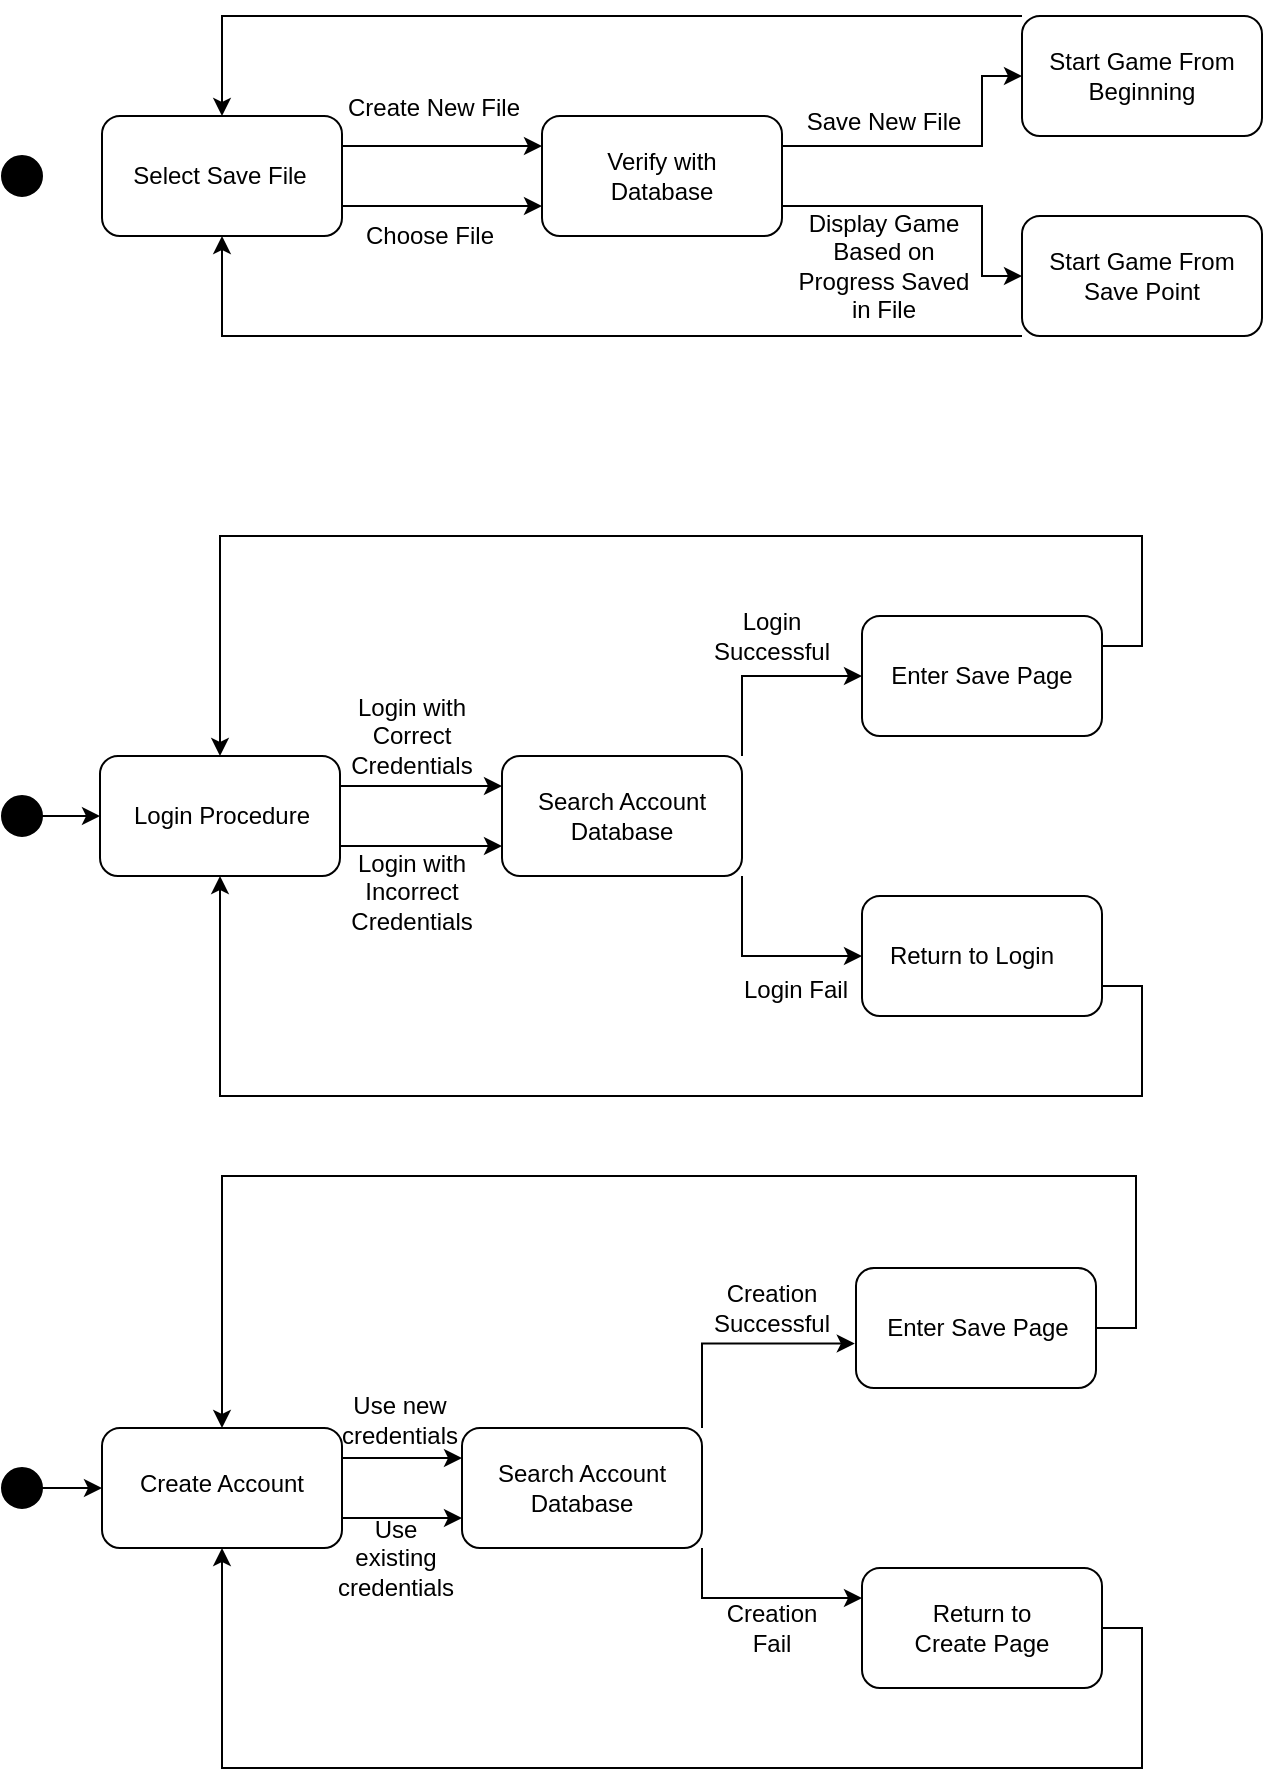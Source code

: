 <mxfile version="12.7.1" type="google"><diagram id="JVtCRONhhPAdaLJLm3vH" name="Page-1"><mxGraphModel dx="1278" dy="499" grid="1" gridSize="10" guides="1" tooltips="1" connect="1" arrows="1" fold="1" page="1" pageScale="1" pageWidth="850" pageHeight="1100" math="0" shadow="0"><root><mxCell id="0"/><mxCell id="1" parent="0"/><mxCell id="4SX1dDOUdfIWXvLXeBxl-1" value="" style="ellipse;whiteSpace=wrap;html=1;aspect=fixed;fillColor=#000000;" vertex="1" parent="1"><mxGeometry x="50" y="90" width="20" height="20" as="geometry"/></mxCell><mxCell id="4SX1dDOUdfIWXvLXeBxl-18" style="edgeStyle=orthogonalEdgeStyle;rounded=0;orthogonalLoop=1;jettySize=auto;html=1;exitX=1;exitY=0.5;exitDx=0;exitDy=0;entryX=0;entryY=0.5;entryDx=0;entryDy=0;" edge="1" parent="1" source="4SX1dDOUdfIWXvLXeBxl-2" target="4SX1dDOUdfIWXvLXeBxl-9"><mxGeometry relative="1" as="geometry"/></mxCell><mxCell id="4SX1dDOUdfIWXvLXeBxl-2" value="" style="ellipse;whiteSpace=wrap;html=1;aspect=fixed;fillColor=#000000;" vertex="1" parent="1"><mxGeometry x="50" y="410" width="20" height="20" as="geometry"/></mxCell><mxCell id="4SX1dDOUdfIWXvLXeBxl-40" style="edgeStyle=orthogonalEdgeStyle;rounded=0;orthogonalLoop=1;jettySize=auto;html=1;exitX=1;exitY=0.5;exitDx=0;exitDy=0;entryX=0;entryY=0.5;entryDx=0;entryDy=0;" edge="1" parent="1" source="4SX1dDOUdfIWXvLXeBxl-3" target="4SX1dDOUdfIWXvLXeBxl-10"><mxGeometry relative="1" as="geometry"/></mxCell><mxCell id="4SX1dDOUdfIWXvLXeBxl-3" value="" style="ellipse;whiteSpace=wrap;html=1;aspect=fixed;fillColor=#000000;" vertex="1" parent="1"><mxGeometry x="50" y="746" width="20" height="20" as="geometry"/></mxCell><mxCell id="4SX1dDOUdfIWXvLXeBxl-59" style="edgeStyle=orthogonalEdgeStyle;rounded=0;orthogonalLoop=1;jettySize=auto;html=1;exitX=1;exitY=0.25;exitDx=0;exitDy=0;entryX=0;entryY=0.25;entryDx=0;entryDy=0;" edge="1" parent="1" source="4SX1dDOUdfIWXvLXeBxl-8" target="4SX1dDOUdfIWXvLXeBxl-55"><mxGeometry relative="1" as="geometry"/></mxCell><mxCell id="4SX1dDOUdfIWXvLXeBxl-60" style="edgeStyle=orthogonalEdgeStyle;rounded=0;orthogonalLoop=1;jettySize=auto;html=1;exitX=1;exitY=0.75;exitDx=0;exitDy=0;entryX=0;entryY=0.75;entryDx=0;entryDy=0;" edge="1" parent="1" source="4SX1dDOUdfIWXvLXeBxl-8" target="4SX1dDOUdfIWXvLXeBxl-55"><mxGeometry relative="1" as="geometry"/></mxCell><mxCell id="4SX1dDOUdfIWXvLXeBxl-8" value="" style="rounded=1;whiteSpace=wrap;html=1;fillColor=#FFFFFF;" vertex="1" parent="1"><mxGeometry x="100" y="70" width="120" height="60" as="geometry"/></mxCell><mxCell id="4SX1dDOUdfIWXvLXeBxl-19" style="edgeStyle=orthogonalEdgeStyle;rounded=0;orthogonalLoop=1;jettySize=auto;html=1;exitX=1;exitY=0.25;exitDx=0;exitDy=0;entryX=0;entryY=0.25;entryDx=0;entryDy=0;" edge="1" parent="1" source="4SX1dDOUdfIWXvLXeBxl-9" target="4SX1dDOUdfIWXvLXeBxl-12"><mxGeometry relative="1" as="geometry"/></mxCell><mxCell id="4SX1dDOUdfIWXvLXeBxl-23" style="edgeStyle=orthogonalEdgeStyle;rounded=0;orthogonalLoop=1;jettySize=auto;html=1;exitX=1;exitY=0.75;exitDx=0;exitDy=0;entryX=0;entryY=0.75;entryDx=0;entryDy=0;" edge="1" parent="1" source="4SX1dDOUdfIWXvLXeBxl-9" target="4SX1dDOUdfIWXvLXeBxl-12"><mxGeometry relative="1" as="geometry"/></mxCell><mxCell id="4SX1dDOUdfIWXvLXeBxl-9" value="" style="rounded=1;whiteSpace=wrap;html=1;fillColor=#FFFFFF;" vertex="1" parent="1"><mxGeometry x="99" y="390" width="120" height="60" as="geometry"/></mxCell><mxCell id="4SX1dDOUdfIWXvLXeBxl-38" style="edgeStyle=orthogonalEdgeStyle;rounded=0;orthogonalLoop=1;jettySize=auto;html=1;exitX=1;exitY=0.25;exitDx=0;exitDy=0;entryX=0;entryY=0.25;entryDx=0;entryDy=0;" edge="1" parent="1" source="4SX1dDOUdfIWXvLXeBxl-10" target="4SX1dDOUdfIWXvLXeBxl-35"><mxGeometry relative="1" as="geometry"/></mxCell><mxCell id="4SX1dDOUdfIWXvLXeBxl-39" style="edgeStyle=orthogonalEdgeStyle;rounded=0;orthogonalLoop=1;jettySize=auto;html=1;exitX=1;exitY=0.75;exitDx=0;exitDy=0;entryX=0;entryY=0.75;entryDx=0;entryDy=0;" edge="1" parent="1" source="4SX1dDOUdfIWXvLXeBxl-10" target="4SX1dDOUdfIWXvLXeBxl-35"><mxGeometry relative="1" as="geometry"/></mxCell><mxCell id="4SX1dDOUdfIWXvLXeBxl-10" value="" style="rounded=1;whiteSpace=wrap;html=1;fillColor=#FFFFFF;" vertex="1" parent="1"><mxGeometry x="100" y="726" width="120" height="60" as="geometry"/></mxCell><mxCell id="4SX1dDOUdfIWXvLXeBxl-11" value="Select Save File" style="text;html=1;strokeColor=none;fillColor=none;align=center;verticalAlign=middle;whiteSpace=wrap;rounded=0;" vertex="1" parent="1"><mxGeometry x="109" y="90" width="100" height="20" as="geometry"/></mxCell><mxCell id="4SX1dDOUdfIWXvLXeBxl-21" style="edgeStyle=orthogonalEdgeStyle;rounded=0;orthogonalLoop=1;jettySize=auto;html=1;exitX=1;exitY=0;exitDx=0;exitDy=0;entryX=0;entryY=0.5;entryDx=0;entryDy=0;" edge="1" parent="1" source="4SX1dDOUdfIWXvLXeBxl-12" target="4SX1dDOUdfIWXvLXeBxl-14"><mxGeometry relative="1" as="geometry"/></mxCell><mxCell id="4SX1dDOUdfIWXvLXeBxl-22" style="edgeStyle=orthogonalEdgeStyle;rounded=0;orthogonalLoop=1;jettySize=auto;html=1;exitX=1;exitY=1;exitDx=0;exitDy=0;entryX=0;entryY=0.5;entryDx=0;entryDy=0;" edge="1" parent="1" source="4SX1dDOUdfIWXvLXeBxl-12" target="4SX1dDOUdfIWXvLXeBxl-15"><mxGeometry relative="1" as="geometry"/></mxCell><mxCell id="4SX1dDOUdfIWXvLXeBxl-12" value="" style="rounded=1;whiteSpace=wrap;html=1;fillColor=#FFFFFF;" vertex="1" parent="1"><mxGeometry x="300" y="390" width="120" height="60" as="geometry"/></mxCell><mxCell id="4SX1dDOUdfIWXvLXeBxl-13" value="Search Account Database" style="text;html=1;strokeColor=none;fillColor=none;align=center;verticalAlign=middle;whiteSpace=wrap;rounded=0;" vertex="1" parent="1"><mxGeometry x="310" y="410" width="100" height="20" as="geometry"/></mxCell><mxCell id="4SX1dDOUdfIWXvLXeBxl-30" style="edgeStyle=orthogonalEdgeStyle;rounded=0;orthogonalLoop=1;jettySize=auto;html=1;exitX=1;exitY=0.25;exitDx=0;exitDy=0;" edge="1" parent="1" source="4SX1dDOUdfIWXvLXeBxl-14"><mxGeometry relative="1" as="geometry"><mxPoint x="159" y="390" as="targetPoint"/><Array as="points"><mxPoint x="620" y="335"/><mxPoint x="620" y="280"/><mxPoint x="159" y="280"/></Array></mxGeometry></mxCell><mxCell id="4SX1dDOUdfIWXvLXeBxl-14" value="" style="rounded=1;whiteSpace=wrap;html=1;fillColor=#FFFFFF;" vertex="1" parent="1"><mxGeometry x="480" y="320" width="120" height="60" as="geometry"/></mxCell><mxCell id="4SX1dDOUdfIWXvLXeBxl-31" style="edgeStyle=orthogonalEdgeStyle;rounded=0;orthogonalLoop=1;jettySize=auto;html=1;exitX=1;exitY=0.75;exitDx=0;exitDy=0;entryX=0.5;entryY=1;entryDx=0;entryDy=0;" edge="1" parent="1" source="4SX1dDOUdfIWXvLXeBxl-15" target="4SX1dDOUdfIWXvLXeBxl-9"><mxGeometry relative="1" as="geometry"><Array as="points"><mxPoint x="620" y="505"/><mxPoint x="620" y="560"/><mxPoint x="159" y="560"/></Array></mxGeometry></mxCell><mxCell id="4SX1dDOUdfIWXvLXeBxl-15" value="" style="rounded=1;whiteSpace=wrap;html=1;fillColor=#FFFFFF;" vertex="1" parent="1"><mxGeometry x="480" y="460" width="120" height="60" as="geometry"/></mxCell><mxCell id="4SX1dDOUdfIWXvLXeBxl-16" value="Enter Save Page" style="text;html=1;strokeColor=none;fillColor=none;align=center;verticalAlign=middle;whiteSpace=wrap;rounded=0;" vertex="1" parent="1"><mxGeometry x="490" y="340" width="100" height="20" as="geometry"/></mxCell><mxCell id="4SX1dDOUdfIWXvLXeBxl-17" value="Return to Login" style="text;html=1;strokeColor=none;fillColor=none;align=center;verticalAlign=middle;whiteSpace=wrap;rounded=0;" vertex="1" parent="1"><mxGeometry x="490" y="480" width="90" height="20" as="geometry"/></mxCell><mxCell id="4SX1dDOUdfIWXvLXeBxl-24" value="Login with Correct Credentials" style="text;html=1;strokeColor=none;fillColor=none;align=center;verticalAlign=middle;whiteSpace=wrap;rounded=0;" vertex="1" parent="1"><mxGeometry x="220" y="370" width="70" height="20" as="geometry"/></mxCell><mxCell id="4SX1dDOUdfIWXvLXeBxl-27" value="Login with Incorrect Credentials" style="text;html=1;strokeColor=none;fillColor=none;align=center;verticalAlign=middle;whiteSpace=wrap;rounded=0;" vertex="1" parent="1"><mxGeometry x="235" y="448" width="40" height="20" as="geometry"/></mxCell><mxCell id="4SX1dDOUdfIWXvLXeBxl-28" value="Login Successful" style="text;html=1;strokeColor=none;fillColor=none;align=center;verticalAlign=middle;whiteSpace=wrap;rounded=0;" vertex="1" parent="1"><mxGeometry x="400" y="320" width="70" height="20" as="geometry"/></mxCell><mxCell id="4SX1dDOUdfIWXvLXeBxl-29" value="Login Fail" style="text;html=1;strokeColor=none;fillColor=none;align=center;verticalAlign=middle;whiteSpace=wrap;rounded=0;" vertex="1" parent="1"><mxGeometry x="417" y="497" width="60" height="20" as="geometry"/></mxCell><mxCell id="4SX1dDOUdfIWXvLXeBxl-33" value="Create Account" style="text;html=1;strokeColor=none;fillColor=none;align=center;verticalAlign=middle;whiteSpace=wrap;rounded=0;" vertex="1" parent="1"><mxGeometry x="110" y="744" width="100" height="20" as="geometry"/></mxCell><mxCell id="4SX1dDOUdfIWXvLXeBxl-41" style="edgeStyle=orthogonalEdgeStyle;rounded=0;orthogonalLoop=1;jettySize=auto;html=1;exitX=1;exitY=0;exitDx=0;exitDy=0;entryX=-0.005;entryY=0.63;entryDx=0;entryDy=0;entryPerimeter=0;" edge="1" parent="1" source="4SX1dDOUdfIWXvLXeBxl-35" target="4SX1dDOUdfIWXvLXeBxl-36"><mxGeometry relative="1" as="geometry"/></mxCell><mxCell id="4SX1dDOUdfIWXvLXeBxl-42" style="edgeStyle=orthogonalEdgeStyle;rounded=0;orthogonalLoop=1;jettySize=auto;html=1;exitX=1;exitY=1;exitDx=0;exitDy=0;entryX=0;entryY=0.25;entryDx=0;entryDy=0;" edge="1" parent="1" source="4SX1dDOUdfIWXvLXeBxl-35" target="4SX1dDOUdfIWXvLXeBxl-37"><mxGeometry relative="1" as="geometry"/></mxCell><mxCell id="4SX1dDOUdfIWXvLXeBxl-35" value="" style="rounded=1;whiteSpace=wrap;html=1;fillColor=#FFFFFF;" vertex="1" parent="1"><mxGeometry x="280" y="726" width="120" height="60" as="geometry"/></mxCell><mxCell id="4SX1dDOUdfIWXvLXeBxl-53" style="edgeStyle=orthogonalEdgeStyle;rounded=0;orthogonalLoop=1;jettySize=auto;html=1;exitX=1;exitY=0.5;exitDx=0;exitDy=0;entryX=0.5;entryY=0;entryDx=0;entryDy=0;" edge="1" parent="1" source="4SX1dDOUdfIWXvLXeBxl-36" target="4SX1dDOUdfIWXvLXeBxl-10"><mxGeometry relative="1" as="geometry"><Array as="points"><mxPoint x="617" y="676"/><mxPoint x="617" y="600"/><mxPoint x="160" y="600"/></Array></mxGeometry></mxCell><mxCell id="4SX1dDOUdfIWXvLXeBxl-36" value="" style="rounded=1;whiteSpace=wrap;html=1;fillColor=#FFFFFF;" vertex="1" parent="1"><mxGeometry x="477" y="646" width="120" height="60" as="geometry"/></mxCell><mxCell id="4SX1dDOUdfIWXvLXeBxl-52" style="edgeStyle=orthogonalEdgeStyle;rounded=0;orthogonalLoop=1;jettySize=auto;html=1;exitX=1;exitY=0.5;exitDx=0;exitDy=0;entryX=0.5;entryY=1;entryDx=0;entryDy=0;" edge="1" parent="1" source="4SX1dDOUdfIWXvLXeBxl-37" target="4SX1dDOUdfIWXvLXeBxl-10"><mxGeometry relative="1" as="geometry"><Array as="points"><mxPoint x="620" y="826"/><mxPoint x="620" y="896"/><mxPoint x="160" y="896"/></Array></mxGeometry></mxCell><mxCell id="4SX1dDOUdfIWXvLXeBxl-37" value="" style="rounded=1;whiteSpace=wrap;html=1;fillColor=#FFFFFF;" vertex="1" parent="1"><mxGeometry x="480" y="796" width="120" height="60" as="geometry"/></mxCell><mxCell id="4SX1dDOUdfIWXvLXeBxl-43" value="Search Account Database" style="text;html=1;strokeColor=none;fillColor=none;align=center;verticalAlign=middle;whiteSpace=wrap;rounded=0;" vertex="1" parent="1"><mxGeometry x="290" y="746" width="100" height="20" as="geometry"/></mxCell><mxCell id="4SX1dDOUdfIWXvLXeBxl-44" value="Use new credentials" style="text;html=1;strokeColor=none;fillColor=none;align=center;verticalAlign=middle;whiteSpace=wrap;rounded=0;" vertex="1" parent="1"><mxGeometry x="229" y="712" width="40" height="20" as="geometry"/></mxCell><mxCell id="4SX1dDOUdfIWXvLXeBxl-45" value="Use existing credentials" style="text;html=1;strokeColor=none;fillColor=none;align=center;verticalAlign=middle;whiteSpace=wrap;rounded=0;" vertex="1" parent="1"><mxGeometry x="227" y="781" width="40" height="20" as="geometry"/></mxCell><mxCell id="4SX1dDOUdfIWXvLXeBxl-46" value="Creation Successful" style="text;html=1;strokeColor=none;fillColor=none;align=center;verticalAlign=middle;whiteSpace=wrap;rounded=0;" vertex="1" parent="1"><mxGeometry x="400" y="656" width="70" height="20" as="geometry"/></mxCell><mxCell id="4SX1dDOUdfIWXvLXeBxl-47" value="Creation Fail" style="text;html=1;strokeColor=none;fillColor=none;align=center;verticalAlign=middle;whiteSpace=wrap;rounded=0;" vertex="1" parent="1"><mxGeometry x="400" y="816" width="70" height="20" as="geometry"/></mxCell><mxCell id="4SX1dDOUdfIWXvLXeBxl-49" value="Enter Save Page" style="text;html=1;strokeColor=none;fillColor=none;align=center;verticalAlign=middle;whiteSpace=wrap;rounded=0;" vertex="1" parent="1"><mxGeometry x="483" y="666" width="110" height="20" as="geometry"/></mxCell><mxCell id="4SX1dDOUdfIWXvLXeBxl-50" value="Return to Create Page" style="text;html=1;strokeColor=none;fillColor=none;align=center;verticalAlign=middle;whiteSpace=wrap;rounded=0;" vertex="1" parent="1"><mxGeometry x="495" y="816" width="90" height="20" as="geometry"/></mxCell><mxCell id="4SX1dDOUdfIWXvLXeBxl-54" value="Login Procedure" style="text;html=1;strokeColor=none;fillColor=none;align=center;verticalAlign=middle;whiteSpace=wrap;rounded=0;" vertex="1" parent="1"><mxGeometry x="110" y="410" width="100" height="20" as="geometry"/></mxCell><mxCell id="4SX1dDOUdfIWXvLXeBxl-61" style="edgeStyle=orthogonalEdgeStyle;rounded=0;orthogonalLoop=1;jettySize=auto;html=1;exitX=1;exitY=0.25;exitDx=0;exitDy=0;entryX=0;entryY=0.5;entryDx=0;entryDy=0;" edge="1" parent="1" source="4SX1dDOUdfIWXvLXeBxl-55" target="4SX1dDOUdfIWXvLXeBxl-57"><mxGeometry relative="1" as="geometry"><Array as="points"><mxPoint x="540" y="85"/><mxPoint x="540" y="50"/></Array></mxGeometry></mxCell><mxCell id="4SX1dDOUdfIWXvLXeBxl-62" style="edgeStyle=orthogonalEdgeStyle;rounded=0;orthogonalLoop=1;jettySize=auto;html=1;exitX=1;exitY=0.75;exitDx=0;exitDy=0;entryX=0;entryY=0.5;entryDx=0;entryDy=0;" edge="1" parent="1" source="4SX1dDOUdfIWXvLXeBxl-55" target="4SX1dDOUdfIWXvLXeBxl-58"><mxGeometry relative="1" as="geometry"><Array as="points"><mxPoint x="540" y="115"/><mxPoint x="540" y="150"/></Array></mxGeometry></mxCell><mxCell id="4SX1dDOUdfIWXvLXeBxl-55" value="" style="rounded=1;whiteSpace=wrap;html=1;fillColor=#FFFFFF;" vertex="1" parent="1"><mxGeometry x="320" y="70" width="120" height="60" as="geometry"/></mxCell><mxCell id="4SX1dDOUdfIWXvLXeBxl-56" value="Verify with Database" style="text;html=1;strokeColor=none;fillColor=none;align=center;verticalAlign=middle;whiteSpace=wrap;rounded=0;" vertex="1" parent="1"><mxGeometry x="330" y="90" width="100" height="20" as="geometry"/></mxCell><mxCell id="4SX1dDOUdfIWXvLXeBxl-63" style="edgeStyle=orthogonalEdgeStyle;rounded=0;orthogonalLoop=1;jettySize=auto;html=1;exitX=0;exitY=0;exitDx=0;exitDy=0;entryX=0.5;entryY=0;entryDx=0;entryDy=0;" edge="1" parent="1" source="4SX1dDOUdfIWXvLXeBxl-57" target="4SX1dDOUdfIWXvLXeBxl-8"><mxGeometry relative="1" as="geometry"><Array as="points"><mxPoint x="160" y="20"/></Array></mxGeometry></mxCell><mxCell id="4SX1dDOUdfIWXvLXeBxl-57" value="" style="rounded=1;whiteSpace=wrap;html=1;fillColor=#FFFFFF;" vertex="1" parent="1"><mxGeometry x="560" y="20" width="120" height="60" as="geometry"/></mxCell><mxCell id="4SX1dDOUdfIWXvLXeBxl-64" style="edgeStyle=orthogonalEdgeStyle;rounded=0;orthogonalLoop=1;jettySize=auto;html=1;exitX=0;exitY=1;exitDx=0;exitDy=0;entryX=0.5;entryY=1;entryDx=0;entryDy=0;" edge="1" parent="1" source="4SX1dDOUdfIWXvLXeBxl-58" target="4SX1dDOUdfIWXvLXeBxl-8"><mxGeometry relative="1" as="geometry"><Array as="points"><mxPoint x="160" y="180"/></Array></mxGeometry></mxCell><mxCell id="4SX1dDOUdfIWXvLXeBxl-58" value="" style="rounded=1;whiteSpace=wrap;html=1;fillColor=#FFFFFF;" vertex="1" parent="1"><mxGeometry x="560" y="120" width="120" height="60" as="geometry"/></mxCell><mxCell id="4SX1dDOUdfIWXvLXeBxl-65" value="Create New File" style="text;html=1;strokeColor=none;fillColor=none;align=center;verticalAlign=middle;whiteSpace=wrap;rounded=0;" vertex="1" parent="1"><mxGeometry x="221" y="56" width="90" height="20" as="geometry"/></mxCell><mxCell id="4SX1dDOUdfIWXvLXeBxl-66" value="Choose File" style="text;html=1;strokeColor=none;fillColor=none;align=center;verticalAlign=middle;whiteSpace=wrap;rounded=0;" vertex="1" parent="1"><mxGeometry x="219" y="120" width="90" height="20" as="geometry"/></mxCell><mxCell id="4SX1dDOUdfIWXvLXeBxl-68" value="Save New File" style="text;html=1;strokeColor=none;fillColor=none;align=center;verticalAlign=middle;whiteSpace=wrap;rounded=0;" vertex="1" parent="1"><mxGeometry x="446" y="63" width="90" height="20" as="geometry"/></mxCell><mxCell id="4SX1dDOUdfIWXvLXeBxl-69" value="Display Game Based on Progress Saved in File" style="text;html=1;strokeColor=none;fillColor=none;align=center;verticalAlign=middle;whiteSpace=wrap;rounded=0;" vertex="1" parent="1"><mxGeometry x="446" y="135" width="90" height="20" as="geometry"/></mxCell><mxCell id="4SX1dDOUdfIWXvLXeBxl-70" value="Start Game From Save Point" style="text;html=1;strokeColor=none;fillColor=none;align=center;verticalAlign=middle;whiteSpace=wrap;rounded=0;" vertex="1" parent="1"><mxGeometry x="570" y="140" width="100" height="20" as="geometry"/></mxCell><mxCell id="4SX1dDOUdfIWXvLXeBxl-71" value="Start Game From Beginning" style="text;html=1;strokeColor=none;fillColor=none;align=center;verticalAlign=middle;whiteSpace=wrap;rounded=0;" vertex="1" parent="1"><mxGeometry x="570" y="40" width="100" height="20" as="geometry"/></mxCell></root></mxGraphModel></diagram></mxfile>